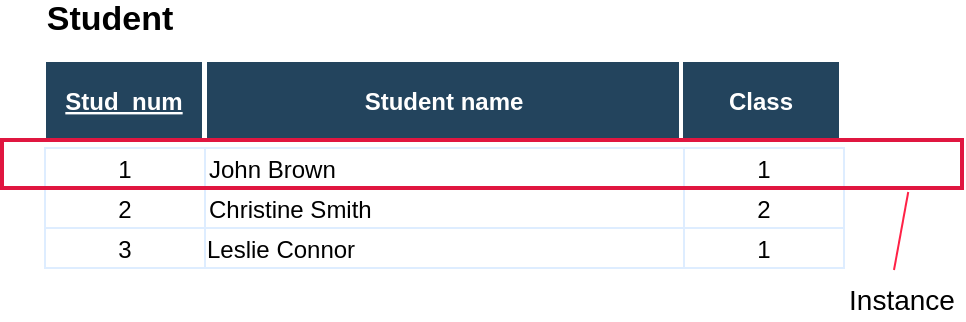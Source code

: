 <mxfile version="12.2.2" type="device" pages="1"><diagram name="Page-1" id="8378b5f6-a2b2-b727-a746-972ab9d02e00"><mxGraphModel dx="932" dy="612" grid="1" gridSize="10" guides="1" tooltips="1" connect="0" arrows="1" fold="1" page="1" pageScale="1.5" pageWidth="1169" pageHeight="827" background="#ffffff" math="0" shadow="0"><root><mxCell id="0"/><mxCell id="1" parent="0"/><mxCell id="mhiVVHJ8IdxQYgoJ9508-118" value="John Brown" style="align=left;strokeColor=#DEEDFF" parent="1" vertex="1"><mxGeometry x="151.5" y="104" width="263" height="20" as="geometry"/></mxCell><mxCell id="mhiVVHJ8IdxQYgoJ9508-122" value="Christine Smith" style="align=left;strokeColor=#DEEDFF" parent="1" vertex="1"><mxGeometry x="151.5" y="124" width="263" height="20" as="geometry"/></mxCell><mxCell id="mhiVVHJ8IdxQYgoJ9508-130" value="Leslie Connor" style="align=left;strokeColor=#DEEDFF" parent="1" vertex="1"><mxGeometry x="150.5" y="144" width="264" height="20" as="geometry"/></mxCell><mxCell id="mhiVVHJ8IdxQYgoJ9508-134" value="Student name" style="fillColor=#23445D;strokeColor=#FFFFFF;strokeWidth=2;fontColor=#FFFFFF;fontStyle=1" parent="1" vertex="1"><mxGeometry x="151.5" y="60" width="239" height="40" as="geometry"/></mxCell><mxCell id="mhiVVHJ8IdxQYgoJ9508-138" value="1" style="strokeColor=#DEEDFF" parent="1" vertex="1"><mxGeometry x="391.0" y="104" width="80.0" height="20" as="geometry"/></mxCell><mxCell id="mhiVVHJ8IdxQYgoJ9508-139" value="2" style="strokeColor=#DEEDFF" parent="1" vertex="1"><mxGeometry x="391.0" y="124.0" width="80.0" height="20" as="geometry"/></mxCell><mxCell id="mhiVVHJ8IdxQYgoJ9508-141" value="1" style="strokeColor=#DEEDFF" parent="1" vertex="1"><mxGeometry x="391.0" y="144.0" width="80.0" height="20" as="geometry"/></mxCell><mxCell id="mhiVVHJ8IdxQYgoJ9508-142" value="Class" style="fillColor=#23445D;strokeColor=#FFFFFF;strokeWidth=2;fontColor=#FFFFFF;fontStyle=1" parent="1" vertex="1"><mxGeometry x="389.5" y="60.0" width="80.0" height="40.0" as="geometry"/></mxCell><mxCell id="mhiVVHJ8IdxQYgoJ9508-144" value="1" style="strokeColor=#DEEDFF" parent="1" vertex="1"><mxGeometry x="71.5" y="104" width="80.0" height="20" as="geometry"/></mxCell><mxCell id="mhiVVHJ8IdxQYgoJ9508-145" value="2" style="strokeColor=#DEEDFF" parent="1" vertex="1"><mxGeometry x="71.5" y="124.0" width="80.0" height="20" as="geometry"/></mxCell><mxCell id="mhiVVHJ8IdxQYgoJ9508-147" value="3" style="strokeColor=#DEEDFF" parent="1" vertex="1"><mxGeometry x="71.5" y="144.0" width="80.0" height="20" as="geometry"/></mxCell><mxCell id="mhiVVHJ8IdxQYgoJ9508-148" value="Stud_num" style="fillColor=#23445D;strokeColor=#FFFFFF;strokeWidth=2;fontColor=#FFFFFF;fontStyle=5" parent="1" vertex="1"><mxGeometry x="71" y="60.0" width="80.0" height="40.0" as="geometry"/></mxCell><mxCell id="mhiVVHJ8IdxQYgoJ9508-158" value="Student" style="text;html=1;strokeColor=none;fillColor=none;align=center;verticalAlign=middle;whiteSpace=wrap;rounded=0;strokeWidth=3;fontStyle=1;fontSize=17;" parent="1" vertex="1"><mxGeometry x="83.5" y="30" width="40" height="20" as="geometry"/></mxCell><mxCell id="qfj9FcFpRxsRC40eeCIR-91" value="" style="rounded=0;whiteSpace=wrap;html=1;fillColor=none;strokeColor=#E01640;fontColor=#333333;strokeWidth=2;" vertex="1" parent="1"><mxGeometry x="50" y="100" width="480" height="24" as="geometry"/></mxCell><mxCell id="qfj9FcFpRxsRC40eeCIR-92" value="Instance" style="text;html=1;strokeColor=none;fillColor=none;align=center;verticalAlign=middle;whiteSpace=wrap;rounded=0;fontSize=14;" vertex="1" parent="1"><mxGeometry x="480" y="170" width="40" height="20" as="geometry"/></mxCell><mxCell id="qfj9FcFpRxsRC40eeCIR-93" value="" style="endArrow=none;html=1;fontSize=14;entryX=0.944;entryY=1.083;entryDx=0;entryDy=0;entryPerimeter=0;exitX=0.4;exitY=-0.25;exitDx=0;exitDy=0;exitPerimeter=0;strokeColor=#FF2146;" edge="1" parent="1" source="qfj9FcFpRxsRC40eeCIR-92" target="qfj9FcFpRxsRC40eeCIR-91"><mxGeometry width="50" height="50" relative="1" as="geometry"><mxPoint x="490" y="189" as="sourcePoint"/><mxPoint x="540" y="139" as="targetPoint"/></mxGeometry></mxCell></root></mxGraphModel></diagram></mxfile>